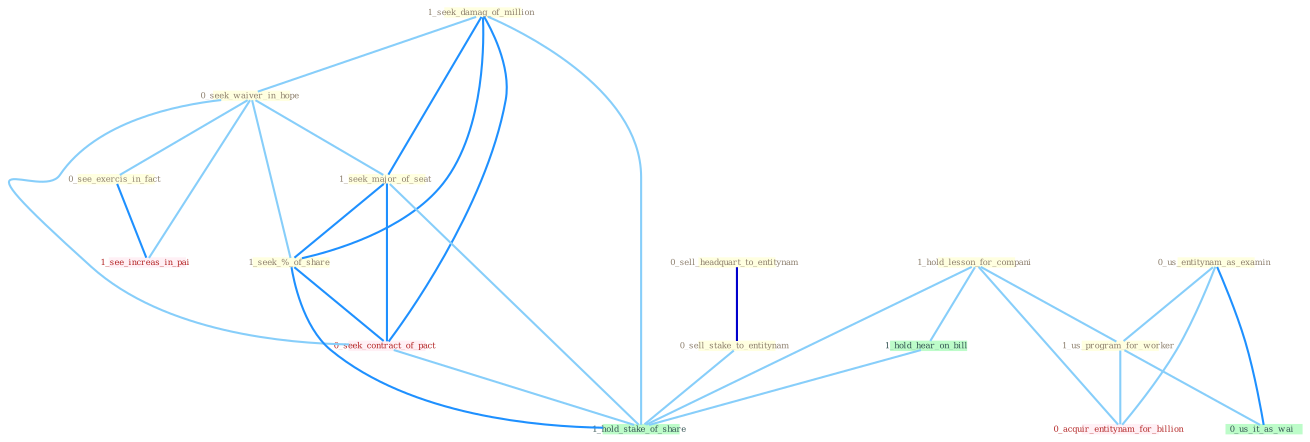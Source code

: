 Graph G{ 
    node
    [shape=polygon,style=filled,width=.5,height=.06,color="#BDFCC9",fixedsize=true,fontsize=4,
    fontcolor="#2f4f4f"];
    {node
    [color="#ffffe0", fontcolor="#8b7d6b"] "1_seek_damag_of_million " "0_seek_waiver_in_hope " "1_hold_lesson_for_compani " "0_sell_headquart_to_entitynam " "0_see_exercis_in_fact " "1_seek_major_of_seat " "0_us_entitynam_as_examin " "1_us_program_for_worker " "1_seek_%_of_share " "0_sell_stake_to_entitynam "}
{node [color="#fff0f5", fontcolor="#b22222"] "0_seek_contract_of_pact " "0_acquir_entitynam_for_billion " "1_see_increas_in_pai "}
edge [color="#B0E2FF"];

	"1_seek_damag_of_million " -- "0_seek_waiver_in_hope " [w="1", color="#87cefa" ];
	"1_seek_damag_of_million " -- "1_seek_major_of_seat " [w="2", color="#1e90ff" , len=0.8];
	"1_seek_damag_of_million " -- "1_seek_%_of_share " [w="2", color="#1e90ff" , len=0.8];
	"1_seek_damag_of_million " -- "0_seek_contract_of_pact " [w="2", color="#1e90ff" , len=0.8];
	"1_seek_damag_of_million " -- "1_hold_stake_of_share " [w="1", color="#87cefa" ];
	"0_seek_waiver_in_hope " -- "0_see_exercis_in_fact " [w="1", color="#87cefa" ];
	"0_seek_waiver_in_hope " -- "1_seek_major_of_seat " [w="1", color="#87cefa" ];
	"0_seek_waiver_in_hope " -- "1_seek_%_of_share " [w="1", color="#87cefa" ];
	"0_seek_waiver_in_hope " -- "0_seek_contract_of_pact " [w="1", color="#87cefa" ];
	"0_seek_waiver_in_hope " -- "1_see_increas_in_pai " [w="1", color="#87cefa" ];
	"1_hold_lesson_for_compani " -- "1_us_program_for_worker " [w="1", color="#87cefa" ];
	"1_hold_lesson_for_compani " -- "0_acquir_entitynam_for_billion " [w="1", color="#87cefa" ];
	"1_hold_lesson_for_compani " -- "1_hold_hear_on_bill " [w="1", color="#87cefa" ];
	"1_hold_lesson_for_compani " -- "1_hold_stake_of_share " [w="1", color="#87cefa" ];
	"0_sell_headquart_to_entitynam " -- "0_sell_stake_to_entitynam " [w="3", color="#0000cd" , len=0.6];
	"0_see_exercis_in_fact " -- "1_see_increas_in_pai " [w="2", color="#1e90ff" , len=0.8];
	"1_seek_major_of_seat " -- "1_seek_%_of_share " [w="2", color="#1e90ff" , len=0.8];
	"1_seek_major_of_seat " -- "0_seek_contract_of_pact " [w="2", color="#1e90ff" , len=0.8];
	"1_seek_major_of_seat " -- "1_hold_stake_of_share " [w="1", color="#87cefa" ];
	"0_us_entitynam_as_examin " -- "1_us_program_for_worker " [w="1", color="#87cefa" ];
	"0_us_entitynam_as_examin " -- "0_us_it_as_wai " [w="2", color="#1e90ff" , len=0.8];
	"0_us_entitynam_as_examin " -- "0_acquir_entitynam_for_billion " [w="1", color="#87cefa" ];
	"1_us_program_for_worker " -- "0_us_it_as_wai " [w="1", color="#87cefa" ];
	"1_us_program_for_worker " -- "0_acquir_entitynam_for_billion " [w="1", color="#87cefa" ];
	"1_seek_%_of_share " -- "0_seek_contract_of_pact " [w="2", color="#1e90ff" , len=0.8];
	"1_seek_%_of_share " -- "1_hold_stake_of_share " [w="2", color="#1e90ff" , len=0.8];
	"0_sell_stake_to_entitynam " -- "1_hold_stake_of_share " [w="1", color="#87cefa" ];
	"0_seek_contract_of_pact " -- "1_hold_stake_of_share " [w="1", color="#87cefa" ];
	"1_hold_hear_on_bill " -- "1_hold_stake_of_share " [w="1", color="#87cefa" ];
}